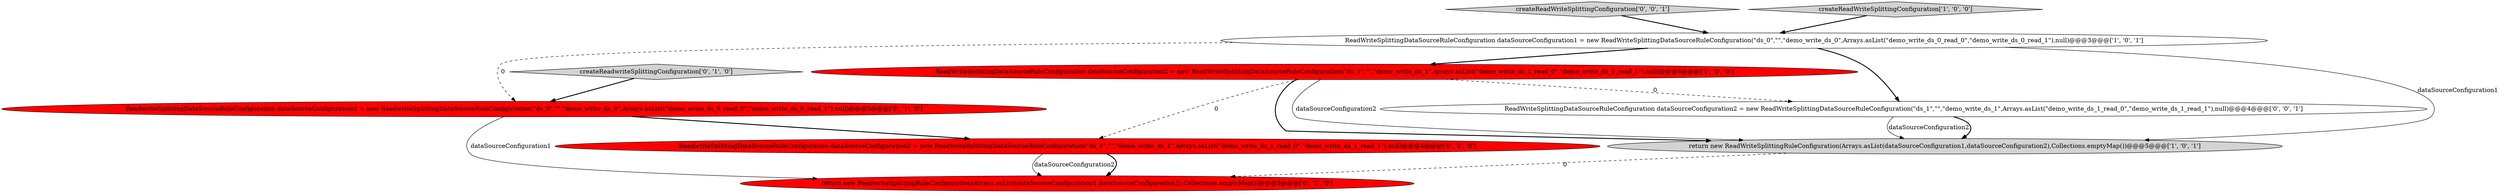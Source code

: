 digraph {
8 [style = filled, label = "ReadWriteSplittingDataSourceRuleConfiguration dataSourceConfiguration2 = new ReadWriteSplittingDataSourceRuleConfiguration(\"ds_1\",\"\",\"demo_write_ds_1\",Arrays.asList(\"demo_write_ds_1_read_0\",\"demo_write_ds_1_read_1\"),null)@@@4@@@['0', '0', '1']", fillcolor = white, shape = ellipse image = "AAA0AAABBB3BBB"];
6 [style = filled, label = "return new ReadwriteSplittingRuleConfiguration(Arrays.asList(dataSourceConfiguration1,dataSourceConfiguration2),Collections.emptyMap())@@@5@@@['0', '1', '0']", fillcolor = red, shape = ellipse image = "AAA1AAABBB2BBB"];
7 [style = filled, label = "createReadwriteSplittingConfiguration['0', '1', '0']", fillcolor = lightgray, shape = diamond image = "AAA0AAABBB2BBB"];
9 [style = filled, label = "createReadWriteSplittingConfiguration['0', '0', '1']", fillcolor = lightgray, shape = diamond image = "AAA0AAABBB3BBB"];
5 [style = filled, label = "ReadwriteSplittingDataSourceRuleConfiguration dataSourceConfiguration2 = new ReadwriteSplittingDataSourceRuleConfiguration(\"ds_1\",\"\",\"demo_write_ds_1\",Arrays.asList(\"demo_write_ds_1_read_0\",\"demo_write_ds_1_read_1\"),null)@@@4@@@['0', '1', '0']", fillcolor = red, shape = ellipse image = "AAA1AAABBB2BBB"];
4 [style = filled, label = "ReadwriteSplittingDataSourceRuleConfiguration dataSourceConfiguration1 = new ReadwriteSplittingDataSourceRuleConfiguration(\"ds_0\",\"\",\"demo_write_ds_0\",Arrays.asList(\"demo_write_ds_0_read_0\",\"demo_write_ds_0_read_1\"),null)@@@3@@@['0', '1', '0']", fillcolor = red, shape = ellipse image = "AAA1AAABBB2BBB"];
0 [style = filled, label = "ReadWriteSplittingDataSourceRuleConfiguration dataSourceConfiguration1 = new ReadWriteSplittingDataSourceRuleConfiguration(\"ds_0\",\"\",\"demo_write_ds_0\",Arrays.asList(\"demo_write_ds_0_read_0\",\"demo_write_ds_0_read_1\"),null)@@@3@@@['1', '0', '1']", fillcolor = white, shape = ellipse image = "AAA0AAABBB1BBB"];
2 [style = filled, label = "return new ReadWriteSplittingRuleConfiguration(Arrays.asList(dataSourceConfiguration1,dataSourceConfiguration2),Collections.emptyMap())@@@5@@@['1', '0', '1']", fillcolor = lightgray, shape = ellipse image = "AAA0AAABBB1BBB"];
3 [style = filled, label = "ReadWriteSplittingDataSourceRuleConfiguration dataSourceConfiguration2 = new ReadWriteSplittingDataSourceRuleConfiguration(\"ds_1\",\"\",\"demo_write_ds_1\",Arrays.asList(\"demo_write_ds_1_read_0\",\"demo_write_ds_1_read_1\"),null)@@@4@@@['1', '0', '0']", fillcolor = red, shape = ellipse image = "AAA1AAABBB1BBB"];
1 [style = filled, label = "createReadWriteSplittingConfiguration['1', '0', '0']", fillcolor = lightgray, shape = diamond image = "AAA0AAABBB1BBB"];
8->2 [style = solid, label="dataSourceConfiguration2"];
0->3 [style = bold, label=""];
0->2 [style = solid, label="dataSourceConfiguration1"];
3->5 [style = dashed, label="0"];
3->8 [style = dashed, label="0"];
0->4 [style = dashed, label="0"];
5->6 [style = solid, label="dataSourceConfiguration2"];
1->0 [style = bold, label=""];
7->4 [style = bold, label=""];
5->6 [style = bold, label=""];
3->2 [style = bold, label=""];
8->2 [style = bold, label=""];
9->0 [style = bold, label=""];
4->5 [style = bold, label=""];
4->6 [style = solid, label="dataSourceConfiguration1"];
0->8 [style = bold, label=""];
3->2 [style = solid, label="dataSourceConfiguration2"];
2->6 [style = dashed, label="0"];
}
